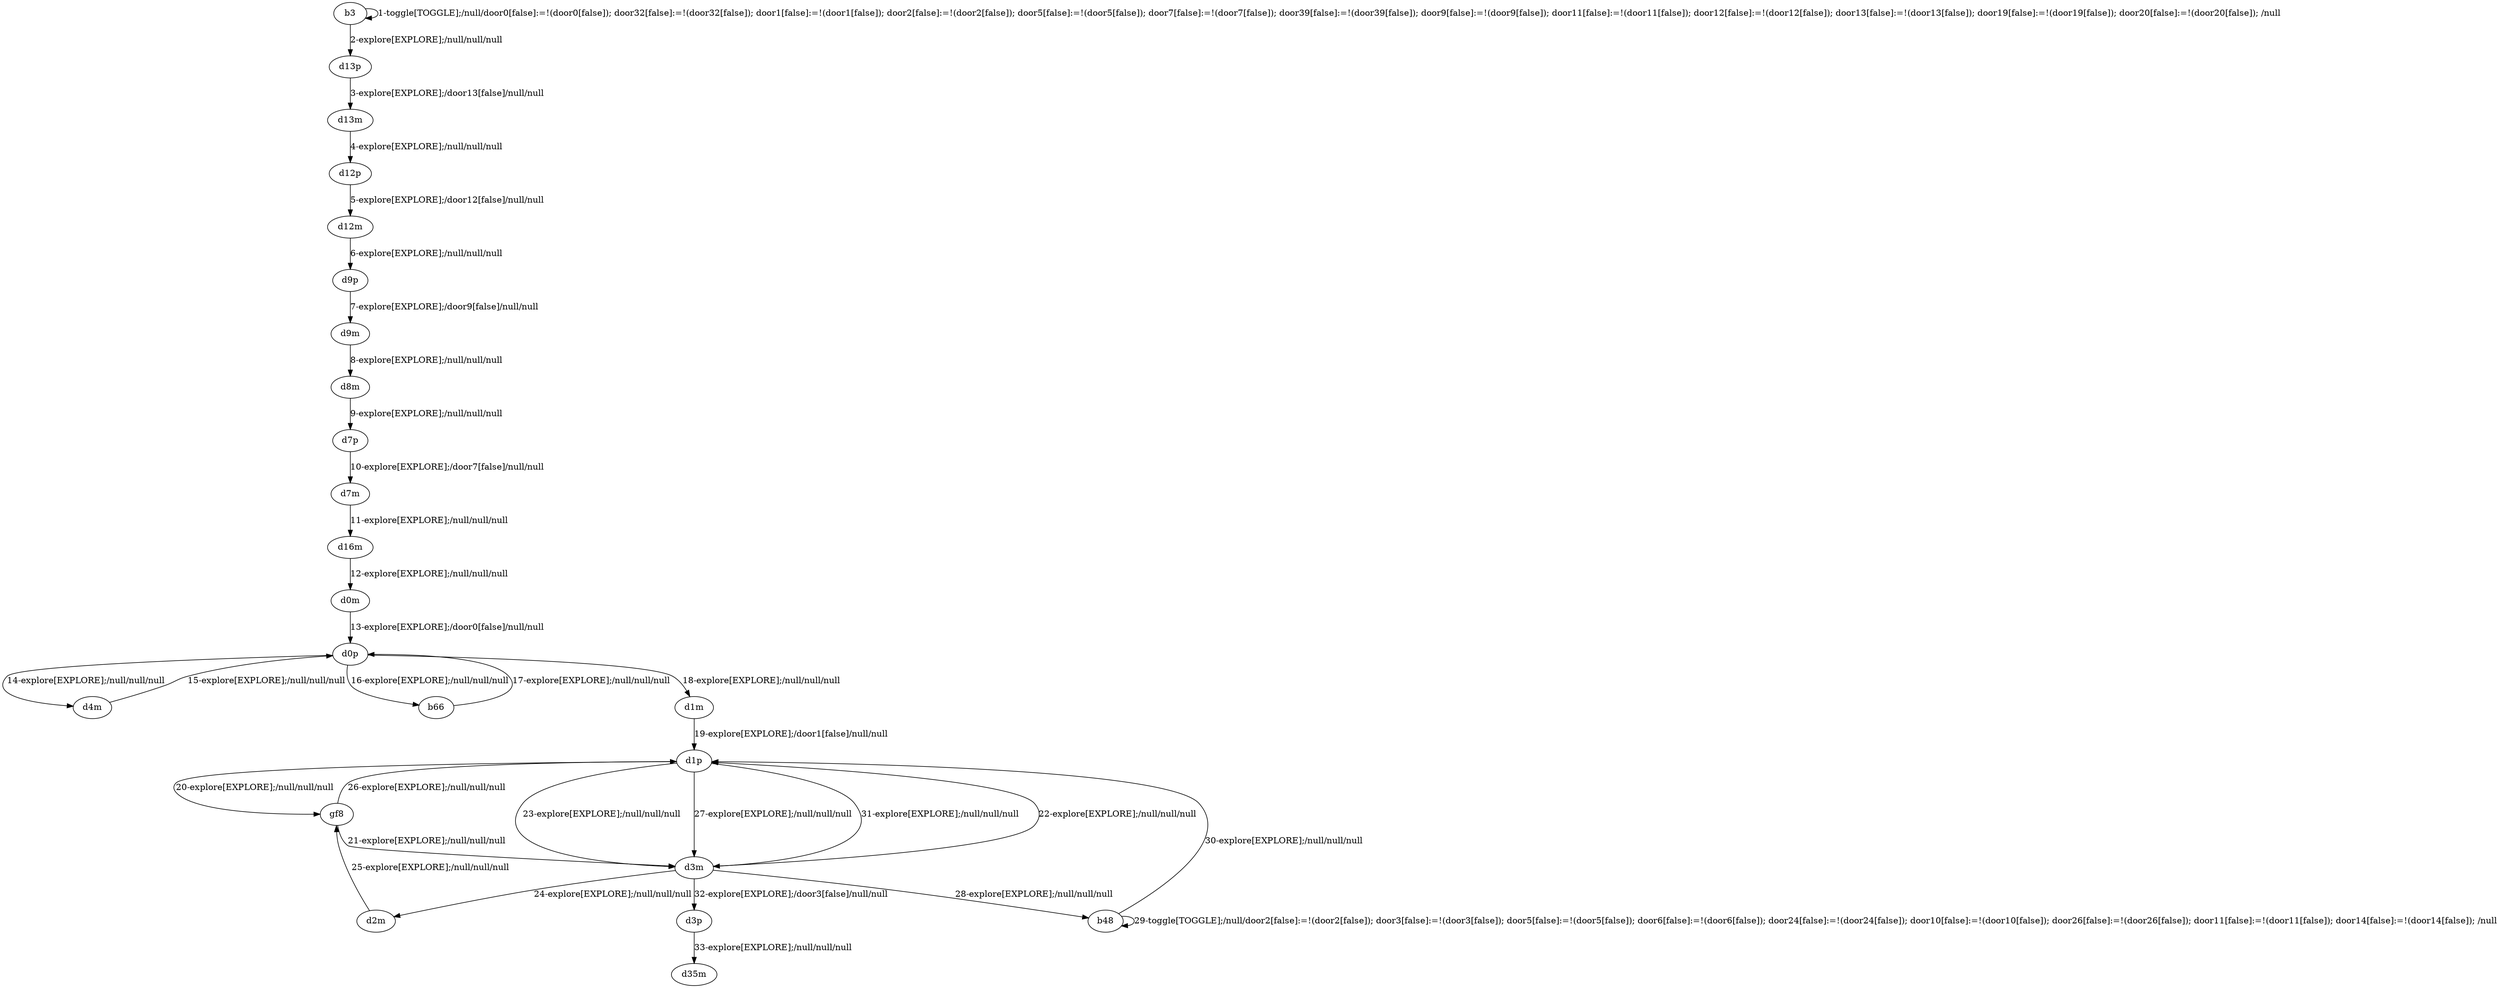 # Total number of goals covered by this test: 4
# d3m --> d2m
# gf8 --> d3m
# d2m --> gf8
# d3m --> d1p

digraph g {
"b3" -> "b3" [label = "1-toggle[TOGGLE];/null/door0[false]:=!(door0[false]); door32[false]:=!(door32[false]); door1[false]:=!(door1[false]); door2[false]:=!(door2[false]); door5[false]:=!(door5[false]); door7[false]:=!(door7[false]); door39[false]:=!(door39[false]); door9[false]:=!(door9[false]); door11[false]:=!(door11[false]); door12[false]:=!(door12[false]); door13[false]:=!(door13[false]); door19[false]:=!(door19[false]); door20[false]:=!(door20[false]); /null"];
"b3" -> "d13p" [label = "2-explore[EXPLORE];/null/null/null"];
"d13p" -> "d13m" [label = "3-explore[EXPLORE];/door13[false]/null/null"];
"d13m" -> "d12p" [label = "4-explore[EXPLORE];/null/null/null"];
"d12p" -> "d12m" [label = "5-explore[EXPLORE];/door12[false]/null/null"];
"d12m" -> "d9p" [label = "6-explore[EXPLORE];/null/null/null"];
"d9p" -> "d9m" [label = "7-explore[EXPLORE];/door9[false]/null/null"];
"d9m" -> "d8m" [label = "8-explore[EXPLORE];/null/null/null"];
"d8m" -> "d7p" [label = "9-explore[EXPLORE];/null/null/null"];
"d7p" -> "d7m" [label = "10-explore[EXPLORE];/door7[false]/null/null"];
"d7m" -> "d16m" [label = "11-explore[EXPLORE];/null/null/null"];
"d16m" -> "d0m" [label = "12-explore[EXPLORE];/null/null/null"];
"d0m" -> "d0p" [label = "13-explore[EXPLORE];/door0[false]/null/null"];
"d0p" -> "d4m" [label = "14-explore[EXPLORE];/null/null/null"];
"d4m" -> "d0p" [label = "15-explore[EXPLORE];/null/null/null"];
"d0p" -> "b66" [label = "16-explore[EXPLORE];/null/null/null"];
"b66" -> "d0p" [label = "17-explore[EXPLORE];/null/null/null"];
"d0p" -> "d1m" [label = "18-explore[EXPLORE];/null/null/null"];
"d1m" -> "d1p" [label = "19-explore[EXPLORE];/door1[false]/null/null"];
"d1p" -> "gf8" [label = "20-explore[EXPLORE];/null/null/null"];
"gf8" -> "d3m" [label = "21-explore[EXPLORE];/null/null/null"];
"d3m" -> "d1p" [label = "22-explore[EXPLORE];/null/null/null"];
"d1p" -> "d3m" [label = "23-explore[EXPLORE];/null/null/null"];
"d3m" -> "d2m" [label = "24-explore[EXPLORE];/null/null/null"];
"d2m" -> "gf8" [label = "25-explore[EXPLORE];/null/null/null"];
"gf8" -> "d1p" [label = "26-explore[EXPLORE];/null/null/null"];
"d1p" -> "d3m" [label = "27-explore[EXPLORE];/null/null/null"];
"d3m" -> "b48" [label = "28-explore[EXPLORE];/null/null/null"];
"b48" -> "b48" [label = "29-toggle[TOGGLE];/null/door2[false]:=!(door2[false]); door3[false]:=!(door3[false]); door5[false]:=!(door5[false]); door6[false]:=!(door6[false]); door24[false]:=!(door24[false]); door10[false]:=!(door10[false]); door26[false]:=!(door26[false]); door11[false]:=!(door11[false]); door14[false]:=!(door14[false]); /null"];
"b48" -> "d1p" [label = "30-explore[EXPLORE];/null/null/null"];
"d1p" -> "d3m" [label = "31-explore[EXPLORE];/null/null/null"];
"d3m" -> "d3p" [label = "32-explore[EXPLORE];/door3[false]/null/null"];
"d3p" -> "d35m" [label = "33-explore[EXPLORE];/null/null/null"];
}